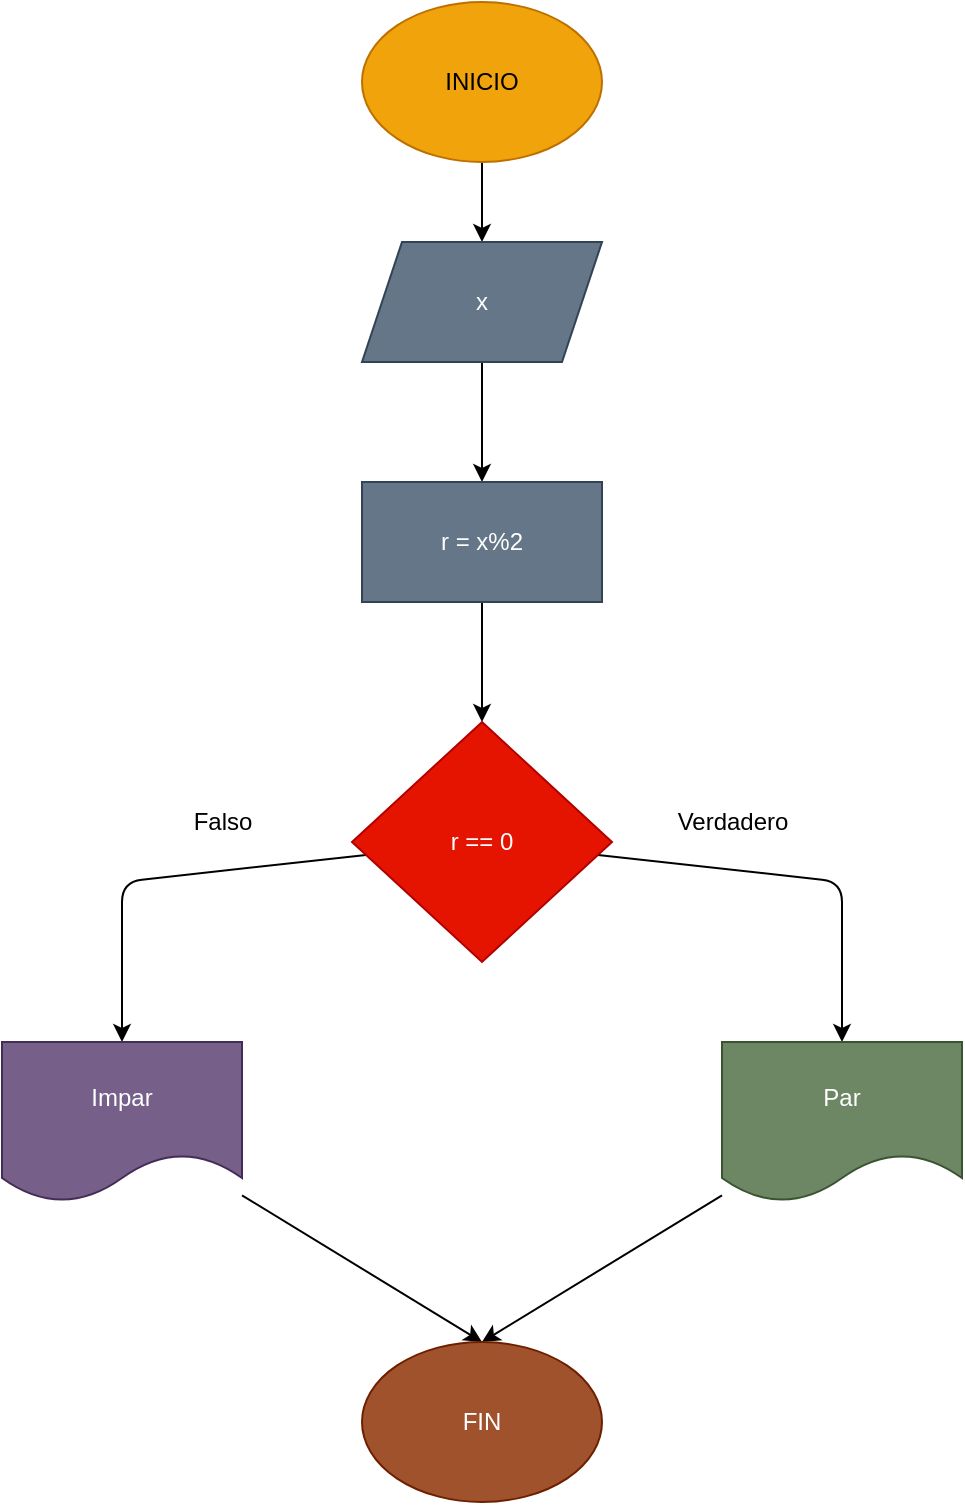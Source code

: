 <mxfile>
    <diagram id="y1fSQRODOBXN5Ui78qp7" name="Página-1">
        <mxGraphModel dx="883" dy="360" grid="1" gridSize="10" guides="1" tooltips="1" connect="1" arrows="1" fold="1" page="1" pageScale="1" pageWidth="827" pageHeight="1169" math="0" shadow="0">
            <root>
                <mxCell id="0"/>
                <mxCell id="1" parent="0"/>
                <mxCell id="4" value="" style="edgeStyle=none;html=1;" edge="1" parent="1" source="2" target="3">
                    <mxGeometry relative="1" as="geometry"/>
                </mxCell>
                <mxCell id="2" value="INICIO" style="ellipse;whiteSpace=wrap;html=1;fillColor=#f0a30a;strokeColor=#BD7000;fontColor=#000000;" vertex="1" parent="1">
                    <mxGeometry x="340" y="40" width="120" height="80" as="geometry"/>
                </mxCell>
                <mxCell id="13" value="" style="edgeStyle=none;html=1;" edge="1" parent="1" source="3" target="12">
                    <mxGeometry relative="1" as="geometry"/>
                </mxCell>
                <mxCell id="3" value="x" style="shape=parallelogram;perimeter=parallelogramPerimeter;whiteSpace=wrap;html=1;fixedSize=1;fillColor=#647687;strokeColor=#314354;fontColor=#ffffff;" vertex="1" parent="1">
                    <mxGeometry x="340" y="160" width="120" height="60" as="geometry"/>
                </mxCell>
                <mxCell id="15" value="" style="edgeStyle=none;html=1;" edge="1" parent="1" source="5" target="14">
                    <mxGeometry relative="1" as="geometry">
                        <Array as="points">
                            <mxPoint x="220" y="480"/>
                        </Array>
                    </mxGeometry>
                </mxCell>
                <mxCell id="17" value="" style="edgeStyle=none;html=1;" edge="1" parent="1" source="5" target="16">
                    <mxGeometry relative="1" as="geometry">
                        <Array as="points">
                            <mxPoint x="580" y="480"/>
                        </Array>
                    </mxGeometry>
                </mxCell>
                <mxCell id="5" value="r == 0" style="rhombus;whiteSpace=wrap;html=1;fillColor=#e51400;strokeColor=#B20000;fontColor=#ffffff;" vertex="1" parent="1">
                    <mxGeometry x="335" y="400" width="130" height="120" as="geometry"/>
                </mxCell>
                <mxCell id="11" value="" style="edgeStyle=none;html=1;" edge="1" parent="1" target="5">
                    <mxGeometry relative="1" as="geometry">
                        <mxPoint x="400" y="340" as="sourcePoint"/>
                    </mxGeometry>
                </mxCell>
                <mxCell id="12" value="r = x%2" style="whiteSpace=wrap;html=1;fillColor=#647687;strokeColor=#314354;fontColor=#ffffff;" vertex="1" parent="1">
                    <mxGeometry x="340" y="280" width="120" height="60" as="geometry"/>
                </mxCell>
                <mxCell id="18" style="edgeStyle=none;html=1;entryX=0.5;entryY=0;entryDx=0;entryDy=0;" edge="1" parent="1" source="14" target="20">
                    <mxGeometry relative="1" as="geometry">
                        <mxPoint x="200" y="740" as="targetPoint"/>
                    </mxGeometry>
                </mxCell>
                <mxCell id="14" value="Impar" style="shape=document;whiteSpace=wrap;html=1;boundedLbl=1;fillColor=#76608a;strokeColor=#432D57;fontColor=#ffffff;" vertex="1" parent="1">
                    <mxGeometry x="160" y="560" width="120" height="80" as="geometry"/>
                </mxCell>
                <mxCell id="19" style="edgeStyle=none;html=1;entryX=0.5;entryY=0;entryDx=0;entryDy=0;" edge="1" parent="1" source="16" target="20">
                    <mxGeometry relative="1" as="geometry">
                        <mxPoint x="590" y="740" as="targetPoint"/>
                    </mxGeometry>
                </mxCell>
                <mxCell id="16" value="Par" style="shape=document;whiteSpace=wrap;html=1;boundedLbl=1;fillColor=#6d8764;strokeColor=#3A5431;fontColor=#ffffff;" vertex="1" parent="1">
                    <mxGeometry x="520" y="560" width="120" height="80" as="geometry"/>
                </mxCell>
                <mxCell id="20" value="FIN" style="ellipse;whiteSpace=wrap;html=1;fillColor=#a0522d;fontColor=#ffffff;strokeColor=#6D1F00;" vertex="1" parent="1">
                    <mxGeometry x="340" y="710" width="120" height="80" as="geometry"/>
                </mxCell>
                <mxCell id="21" value="Verdadero" style="text;html=1;align=center;verticalAlign=middle;resizable=0;points=[];autosize=1;strokeColor=none;fillColor=none;" vertex="1" parent="1">
                    <mxGeometry x="490" y="440" width="70" height="20" as="geometry"/>
                </mxCell>
                <mxCell id="22" value="Falso" style="text;html=1;align=center;verticalAlign=middle;resizable=0;points=[];autosize=1;strokeColor=none;fillColor=none;" vertex="1" parent="1">
                    <mxGeometry x="250" y="440" width="40" height="20" as="geometry"/>
                </mxCell>
            </root>
        </mxGraphModel>
    </diagram>
</mxfile>